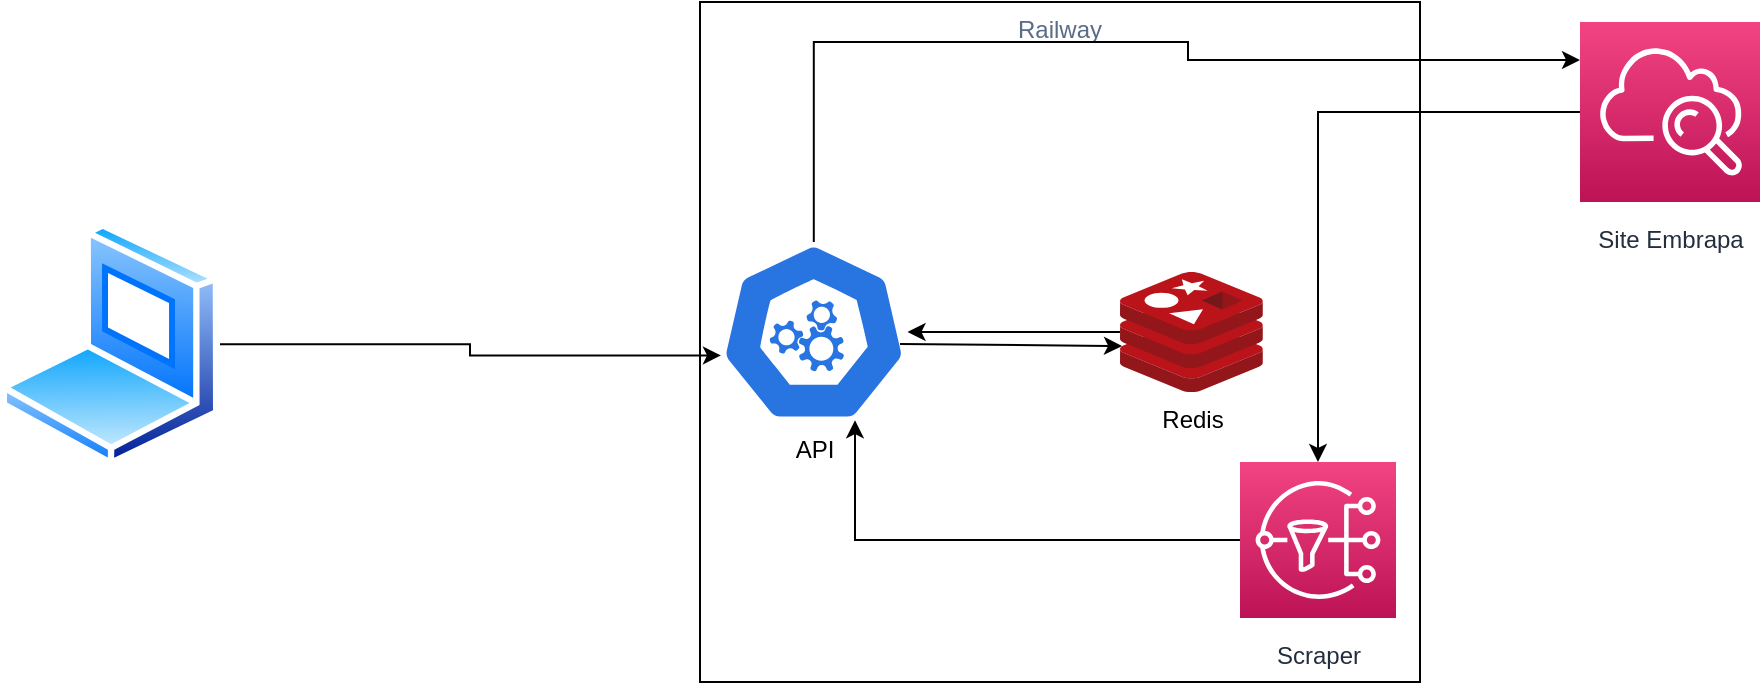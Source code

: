 <mxfile version="24.8.3">
  <diagram id="Ht1M8jgEwFfnCIfOTk4-" name="Page-1">
    <mxGraphModel dx="2074" dy="1573" grid="1" gridSize="10" guides="1" tooltips="1" connect="1" arrows="1" fold="1" page="1" pageScale="1" pageWidth="1169" pageHeight="827" math="0" shadow="0">
      <root>
        <mxCell id="0" />
        <mxCell id="1" parent="0" />
        <mxCell id="UEzPUAAOIrF-is8g5C7q-144" value="Site Embrapa" style="outlineConnect=0;fontColor=#232F3E;gradientColor=#F34482;gradientDirection=north;fillColor=#BC1356;strokeColor=#ffffff;dashed=0;verticalLabelPosition=bottom;verticalAlign=top;align=center;html=1;fontSize=12;fontStyle=0;aspect=fixed;shape=mxgraph.aws4.resourceIcon;resIcon=mxgraph.aws4.cloudwatch;labelBackgroundColor=#ffffff;spacingTop=5;" parent="1" vertex="1">
          <mxGeometry x="990" y="-620" width="90" height="90" as="geometry" />
        </mxCell>
        <mxCell id="p1B8prW1hnAOAnVm-Fna-19" value=" Railway" style="fillColor=default;strokeColor=default;verticalAlign=top;fontStyle=0;fontColor=#5A6C86;whiteSpace=wrap;html=1;" parent="1" vertex="1">
          <mxGeometry x="550" y="-630" width="360" height="340" as="geometry" />
        </mxCell>
        <mxCell id="p1B8prW1hnAOAnVm-Fna-42" value="" style="edgeStyle=orthogonalEdgeStyle;rounded=0;orthogonalLoop=1;jettySize=auto;html=1;" parent="1" source="p1B8prW1hnAOAnVm-Fna-20" target="p1B8prW1hnAOAnVm-Fna-21" edge="1">
          <mxGeometry relative="1" as="geometry" />
        </mxCell>
        <mxCell id="p1B8prW1hnAOAnVm-Fna-20" value="Redis" style="image;sketch=0;aspect=fixed;html=1;points=[];align=center;fontSize=12;image=img/lib/mscae/Cache_Redis_Product.svg;imageBackground=default;" parent="1" vertex="1">
          <mxGeometry x="760" y="-495" width="71.43" height="60" as="geometry" />
        </mxCell>
        <mxCell id="p1B8prW1hnAOAnVm-Fna-29" value="" style="edgeStyle=orthogonalEdgeStyle;rounded=0;orthogonalLoop=1;jettySize=auto;html=1;" parent="1" source="p1B8prW1hnAOAnVm-Fna-21" target="UEzPUAAOIrF-is8g5C7q-144" edge="1">
          <mxGeometry relative="1" as="geometry">
            <mxPoint x="793.5" y="-605" as="targetPoint" />
            <Array as="points">
              <mxPoint x="607" y="-610" />
              <mxPoint x="794" y="-610" />
              <mxPoint x="794" y="-601" />
            </Array>
          </mxGeometry>
        </mxCell>
        <mxCell id="p1B8prW1hnAOAnVm-Fna-21" value="API" style="aspect=fixed;sketch=0;html=1;dashed=0;whitespace=wrap;verticalLabelPosition=bottom;verticalAlign=top;fillColor=#2875E2;strokeColor=#ffffff;points=[[0.005,0.63,0],[0.1,0.2,0],[0.9,0.2,0],[0.5,0,0],[0.995,0.63,0],[0.72,0.99,0],[0.5,1,0],[0.28,0.99,0]];shape=mxgraph.kubernetes.icon2;prIcon=api" parent="1" vertex="1">
          <mxGeometry x="560" y="-510" width="93.75" height="90" as="geometry" />
        </mxCell>
        <mxCell id="p1B8prW1hnAOAnVm-Fna-22" value="" style="image;aspect=fixed;perimeter=ellipsePerimeter;html=1;align=center;shadow=0;dashed=0;spacingTop=3;image=img/lib/active_directory/laptop_client.svg;" parent="1" vertex="1">
          <mxGeometry x="200" y="-520" width="110" height="122.22" as="geometry" />
        </mxCell>
        <mxCell id="p1B8prW1hnAOAnVm-Fna-23" style="edgeStyle=orthogonalEdgeStyle;rounded=0;orthogonalLoop=1;jettySize=auto;html=1;entryX=0.005;entryY=0.63;entryDx=0;entryDy=0;entryPerimeter=0;" parent="1" source="p1B8prW1hnAOAnVm-Fna-22" target="p1B8prW1hnAOAnVm-Fna-21" edge="1">
          <mxGeometry relative="1" as="geometry" />
        </mxCell>
        <mxCell id="p1B8prW1hnAOAnVm-Fna-32" style="edgeStyle=orthogonalEdgeStyle;rounded=0;orthogonalLoop=1;jettySize=auto;html=1;entryX=0.72;entryY=0.99;entryDx=0;entryDy=0;entryPerimeter=0;" parent="1" source="p1B8prW1hnAOAnVm-Fna-44" target="p1B8prW1hnAOAnVm-Fna-21" edge="1">
          <mxGeometry relative="1" as="geometry">
            <mxPoint x="780" y="-351" as="sourcePoint" />
          </mxGeometry>
        </mxCell>
        <mxCell id="p1B8prW1hnAOAnVm-Fna-43" value="" style="endArrow=classic;html=1;rounded=0;entryX=0.014;entryY=0.6;entryDx=0;entryDy=0;entryPerimeter=0;" parent="1" edge="1">
          <mxGeometry width="50" height="50" relative="1" as="geometry">
            <mxPoint x="650" y="-459" as="sourcePoint" />
            <mxPoint x="761.0" y="-458" as="targetPoint" />
          </mxGeometry>
        </mxCell>
        <mxCell id="p1B8prW1hnAOAnVm-Fna-44" value="Scraper        " style="outlineConnect=0;fontColor=#232F3E;gradientColor=#F34482;gradientDirection=north;fillColor=#BC1356;strokeColor=#ffffff;dashed=0;verticalLabelPosition=bottom;verticalAlign=top;align=center;html=1;fontSize=12;fontStyle=0;aspect=fixed;shape=mxgraph.aws4.resourceIcon;resIcon=mxgraph.aws4.sns;labelBackgroundColor=#ffffff;spacingTop=5;" parent="1" vertex="1">
          <mxGeometry x="820" y="-400" width="78" height="78" as="geometry" />
        </mxCell>
        <mxCell id="p1B8prW1hnAOAnVm-Fna-50" style="edgeStyle=orthogonalEdgeStyle;rounded=0;orthogonalLoop=1;jettySize=auto;html=1;" parent="1" source="UEzPUAAOIrF-is8g5C7q-144" target="p1B8prW1hnAOAnVm-Fna-44" edge="1">
          <mxGeometry relative="1" as="geometry" />
        </mxCell>
      </root>
    </mxGraphModel>
  </diagram>
</mxfile>
